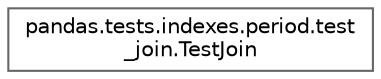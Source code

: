 digraph "Graphical Class Hierarchy"
{
 // LATEX_PDF_SIZE
  bgcolor="transparent";
  edge [fontname=Helvetica,fontsize=10,labelfontname=Helvetica,labelfontsize=10];
  node [fontname=Helvetica,fontsize=10,shape=box,height=0.2,width=0.4];
  rankdir="LR";
  Node0 [id="Node000000",label="pandas.tests.indexes.period.test\l_join.TestJoin",height=0.2,width=0.4,color="grey40", fillcolor="white", style="filled",URL="$d4/d8b/classpandas_1_1tests_1_1indexes_1_1period_1_1test__join_1_1TestJoin.html",tooltip=" "];
}
